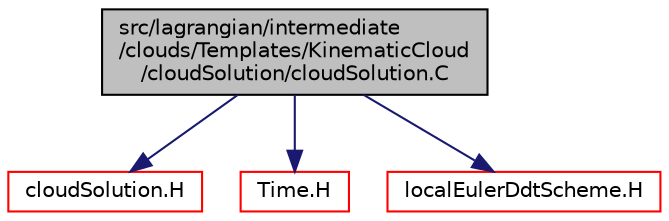 digraph "src/lagrangian/intermediate/clouds/Templates/KinematicCloud/cloudSolution/cloudSolution.C"
{
  bgcolor="transparent";
  edge [fontname="Helvetica",fontsize="10",labelfontname="Helvetica",labelfontsize="10"];
  node [fontname="Helvetica",fontsize="10",shape=record];
  Node1 [label="src/lagrangian/intermediate\l/clouds/Templates/KinematicCloud\l/cloudSolution/cloudSolution.C",height=0.2,width=0.4,color="black", fillcolor="grey75", style="filled" fontcolor="black"];
  Node1 -> Node2 [color="midnightblue",fontsize="10",style="solid",fontname="Helvetica"];
  Node2 [label="cloudSolution.H",height=0.2,width=0.4,color="red",URL="$cloudSolution_8H.html"];
  Node1 -> Node3 [color="midnightblue",fontsize="10",style="solid",fontname="Helvetica"];
  Node3 [label="Time.H",height=0.2,width=0.4,color="red",URL="$Time_8H.html"];
  Node1 -> Node4 [color="midnightblue",fontsize="10",style="solid",fontname="Helvetica"];
  Node4 [label="localEulerDdtScheme.H",height=0.2,width=0.4,color="red",URL="$localEulerDdtScheme_8H.html"];
}
